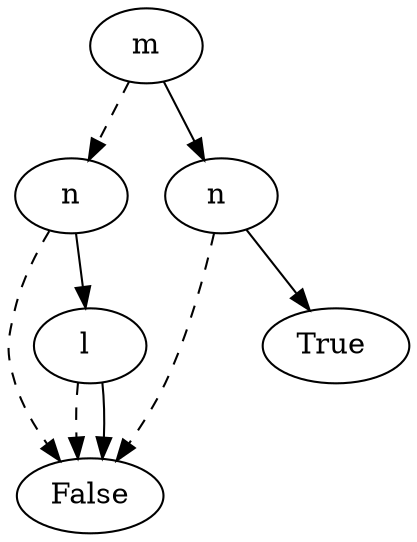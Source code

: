 digraph{2406873412176[label=m]2406924400304[label="n"]
2406873412176 -> 2406924400304[style=dashed label="" fontcolor = gray]
2406873406096[label="False"]
2406924400304 -> 2406873406096[style=dashed label="" fontcolor = gray]
2406924394384[label="l "]
2406924400304 -> 2406924394384 [label="" fontcolor = gray]
2406873406096[label="False"]
2406924394384 -> 2406873406096[style=dashed label="" fontcolor = gray]
2406873406096[label="False "]
2406924394384 -> 2406873406096 [label="" fontcolor = gray]
2406924393584[label="n "]
2406873412176 -> 2406924393584 [label="" fontcolor = gray]
2406873406096[label="False"]
2406924393584 -> 2406873406096[style=dashed label="" fontcolor = gray]
2406873409616[label="True "]
2406924393584 -> 2406873409616 [label="" fontcolor = gray]
}